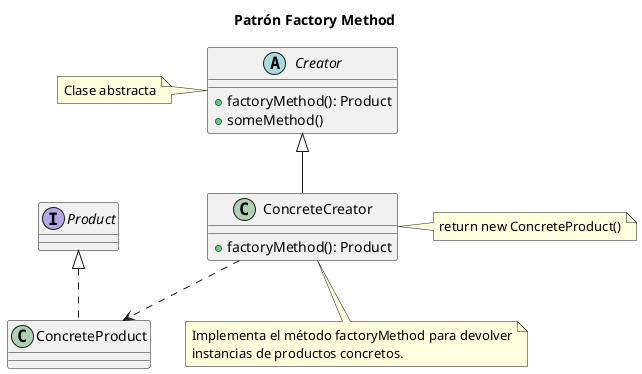 @startuml factoria metodo
title Patrón Factory Method

abstract class Creator {
    + factoryMethod(): Product
    + someMethod()
}

class ConcreteCreator {
    + factoryMethod(): Product
}

interface Product {
}

class ConcreteProduct {
}

Creator <|-- ConcreteCreator
Product <|.. ConcreteProduct
ConcreteCreator ..> ConcreteProduct

note left of Creator
    Clase abstracta
end note

note bottom of ConcreteCreator
    Implementa el método factoryMethod para devolver
    instancias de productos concretos.
end note

note right of ConcreteCreator
    return new ConcreteProduct()
end note

@enduml
